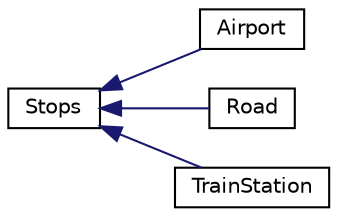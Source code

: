 digraph "Graphical Class Hierarchy"
{
 // LATEX_PDF_SIZE
  edge [fontname="Helvetica",fontsize="10",labelfontname="Helvetica",labelfontsize="10"];
  node [fontname="Helvetica",fontsize="10",shape=record];
  rankdir="LR";
  Node0 [label="Stops",height=0.2,width=0.4,color="black", fillcolor="white", style="filled",URL="$classStops.html",tooltip=" "];
  Node0 -> Node1 [dir="back",color="midnightblue",fontsize="10",style="solid",fontname="Helvetica"];
  Node1 [label="Airport",height=0.2,width=0.4,color="black", fillcolor="white", style="filled",URL="$classAirport.html",tooltip=" "];
  Node0 -> Node2 [dir="back",color="midnightblue",fontsize="10",style="solid",fontname="Helvetica"];
  Node2 [label="Road",height=0.2,width=0.4,color="black", fillcolor="white", style="filled",URL="$classRoad.html",tooltip=" "];
  Node0 -> Node3 [dir="back",color="midnightblue",fontsize="10",style="solid",fontname="Helvetica"];
  Node3 [label="TrainStation",height=0.2,width=0.4,color="black", fillcolor="white", style="filled",URL="$classTrainStation.html",tooltip=" "];
}
